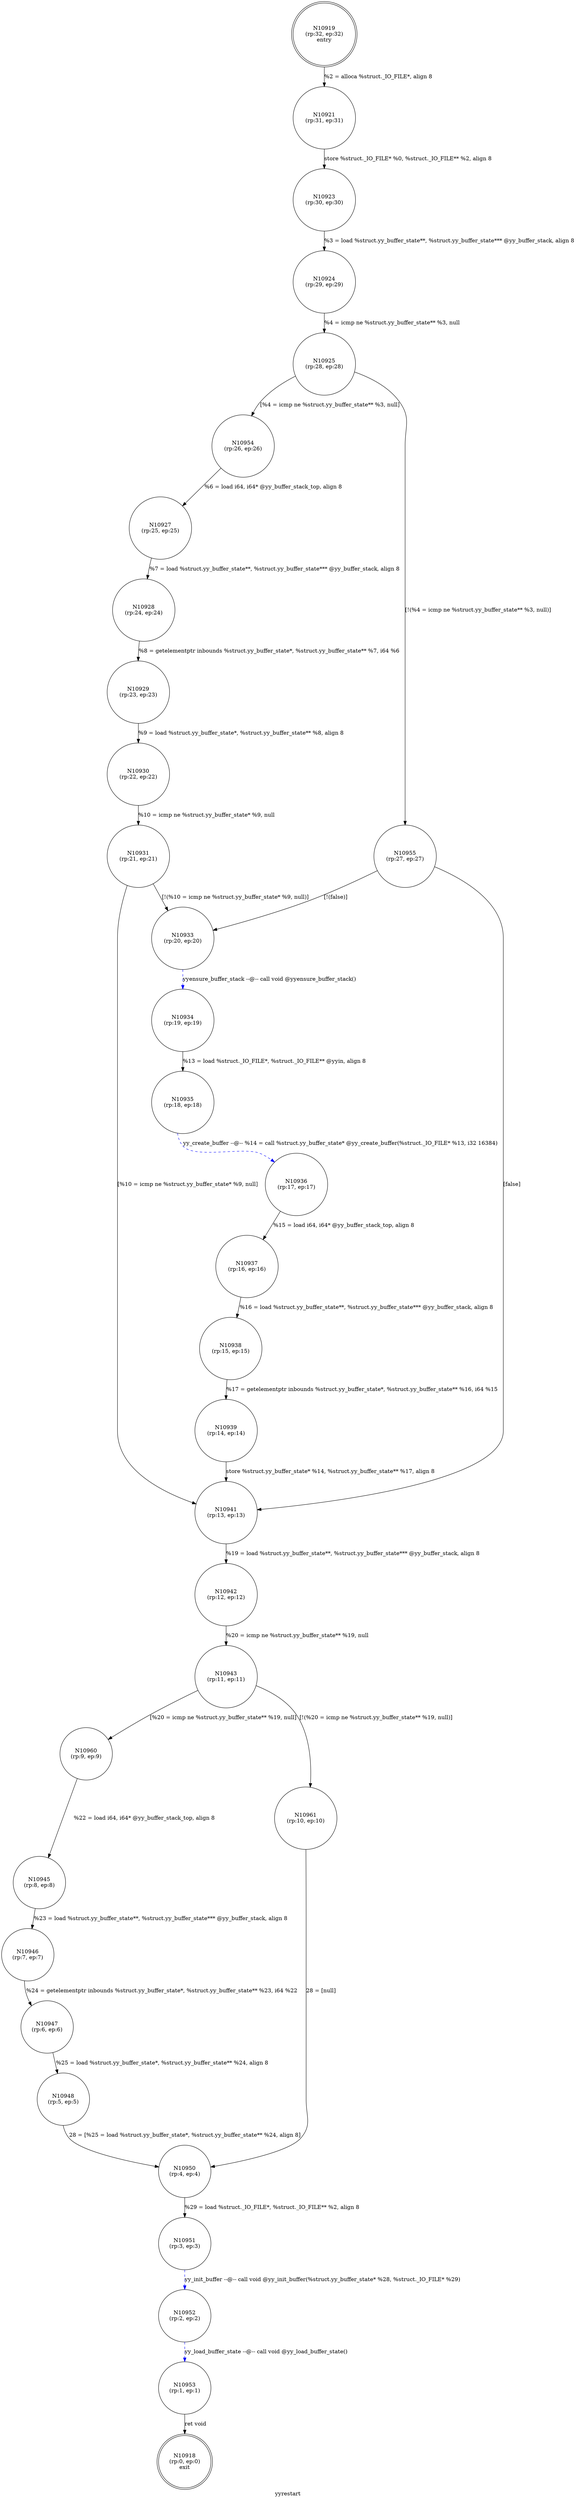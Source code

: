 digraph yyrestart {
label="yyrestart"
10918 [label="N10918\n(rp:0, ep:0)\nexit", shape="doublecircle"]
10919 [label="N10919\n(rp:32, ep:32)\nentry", shape="doublecircle"]
10919 -> 10921 [label="%2 = alloca %struct._IO_FILE*, align 8"]
10921 [label="N10921\n(rp:31, ep:31)", shape="circle"]
10921 -> 10923 [label="store %struct._IO_FILE* %0, %struct._IO_FILE** %2, align 8"]
10923 [label="N10923\n(rp:30, ep:30)", shape="circle"]
10923 -> 10924 [label="%3 = load %struct.yy_buffer_state**, %struct.yy_buffer_state*** @yy_buffer_stack, align 8"]
10924 [label="N10924\n(rp:29, ep:29)", shape="circle"]
10924 -> 10925 [label="%4 = icmp ne %struct.yy_buffer_state** %3, null"]
10925 [label="N10925\n(rp:28, ep:28)", shape="circle"]
10925 -> 10954 [label="[%4 = icmp ne %struct.yy_buffer_state** %3, null]"]
10925 -> 10955 [label="[!(%4 = icmp ne %struct.yy_buffer_state** %3, null)]"]
10927 [label="N10927\n(rp:25, ep:25)", shape="circle"]
10927 -> 10928 [label="%7 = load %struct.yy_buffer_state**, %struct.yy_buffer_state*** @yy_buffer_stack, align 8"]
10928 [label="N10928\n(rp:24, ep:24)", shape="circle"]
10928 -> 10929 [label="%8 = getelementptr inbounds %struct.yy_buffer_state*, %struct.yy_buffer_state** %7, i64 %6"]
10929 [label="N10929\n(rp:23, ep:23)", shape="circle"]
10929 -> 10930 [label="%9 = load %struct.yy_buffer_state*, %struct.yy_buffer_state** %8, align 8"]
10930 [label="N10930\n(rp:22, ep:22)", shape="circle"]
10930 -> 10931 [label="%10 = icmp ne %struct.yy_buffer_state* %9, null"]
10931 [label="N10931\n(rp:21, ep:21)", shape="circle"]
10931 -> 10941 [label="[%10 = icmp ne %struct.yy_buffer_state* %9, null]"]
10931 -> 10933 [label="[!(%10 = icmp ne %struct.yy_buffer_state* %9, null)]"]
10933 [label="N10933\n(rp:20, ep:20)", shape="circle"]
10933 -> 10934 [label="yyensure_buffer_stack --@-- call void @yyensure_buffer_stack()", style="dashed", color="blue"]
10934 [label="N10934\n(rp:19, ep:19)", shape="circle"]
10934 -> 10935 [label="%13 = load %struct._IO_FILE*, %struct._IO_FILE** @yyin, align 8"]
10935 [label="N10935\n(rp:18, ep:18)", shape="circle"]
10935 -> 10936 [label="yy_create_buffer --@-- %14 = call %struct.yy_buffer_state* @yy_create_buffer(%struct._IO_FILE* %13, i32 16384)", style="dashed", color="blue"]
10936 [label="N10936\n(rp:17, ep:17)", shape="circle"]
10936 -> 10937 [label="%15 = load i64, i64* @yy_buffer_stack_top, align 8"]
10937 [label="N10937\n(rp:16, ep:16)", shape="circle"]
10937 -> 10938 [label="%16 = load %struct.yy_buffer_state**, %struct.yy_buffer_state*** @yy_buffer_stack, align 8"]
10938 [label="N10938\n(rp:15, ep:15)", shape="circle"]
10938 -> 10939 [label="%17 = getelementptr inbounds %struct.yy_buffer_state*, %struct.yy_buffer_state** %16, i64 %15"]
10939 [label="N10939\n(rp:14, ep:14)", shape="circle"]
10939 -> 10941 [label="store %struct.yy_buffer_state* %14, %struct.yy_buffer_state** %17, align 8"]
10941 [label="N10941\n(rp:13, ep:13)", shape="circle"]
10941 -> 10942 [label="%19 = load %struct.yy_buffer_state**, %struct.yy_buffer_state*** @yy_buffer_stack, align 8"]
10942 [label="N10942\n(rp:12, ep:12)", shape="circle"]
10942 -> 10943 [label="%20 = icmp ne %struct.yy_buffer_state** %19, null"]
10943 [label="N10943\n(rp:11, ep:11)", shape="circle"]
10943 -> 10960 [label="[%20 = icmp ne %struct.yy_buffer_state** %19, null]"]
10943 -> 10961 [label="[!(%20 = icmp ne %struct.yy_buffer_state** %19, null)]"]
10945 [label="N10945\n(rp:8, ep:8)", shape="circle"]
10945 -> 10946 [label="%23 = load %struct.yy_buffer_state**, %struct.yy_buffer_state*** @yy_buffer_stack, align 8"]
10946 [label="N10946\n(rp:7, ep:7)", shape="circle"]
10946 -> 10947 [label="%24 = getelementptr inbounds %struct.yy_buffer_state*, %struct.yy_buffer_state** %23, i64 %22"]
10947 [label="N10947\n(rp:6, ep:6)", shape="circle"]
10947 -> 10948 [label="%25 = load %struct.yy_buffer_state*, %struct.yy_buffer_state** %24, align 8"]
10948 [label="N10948\n(rp:5, ep:5)", shape="circle"]
10948 -> 10950 [label="28 = [%25 = load %struct.yy_buffer_state*, %struct.yy_buffer_state** %24, align 8]"]
10950 [label="N10950\n(rp:4, ep:4)", shape="circle"]
10950 -> 10951 [label="%29 = load %struct._IO_FILE*, %struct._IO_FILE** %2, align 8"]
10951 [label="N10951\n(rp:3, ep:3)", shape="circle"]
10951 -> 10952 [label="yy_init_buffer --@-- call void @yy_init_buffer(%struct.yy_buffer_state* %28, %struct._IO_FILE* %29)", style="dashed", color="blue"]
10952 [label="N10952\n(rp:2, ep:2)", shape="circle"]
10952 -> 10953 [label="yy_load_buffer_state --@-- call void @yy_load_buffer_state()", style="dashed", color="blue"]
10953 [label="N10953\n(rp:1, ep:1)", shape="circle"]
10953 -> 10918 [label="ret void"]
10954 [label="N10954\n(rp:26, ep:26)", shape="circle"]
10954 -> 10927 [label="%6 = load i64, i64* @yy_buffer_stack_top, align 8"]
10955 [label="N10955\n(rp:27, ep:27)", shape="circle"]
10955 -> 10941 [label="[false]"]
10955 -> 10933 [label="[!(false)]"]
10960 [label="N10960\n(rp:9, ep:9)", shape="circle"]
10960 -> 10945 [label="%22 = load i64, i64* @yy_buffer_stack_top, align 8"]
10961 [label="N10961\n(rp:10, ep:10)", shape="circle"]
10961 -> 10950 [label="28 = [null]"]
}
